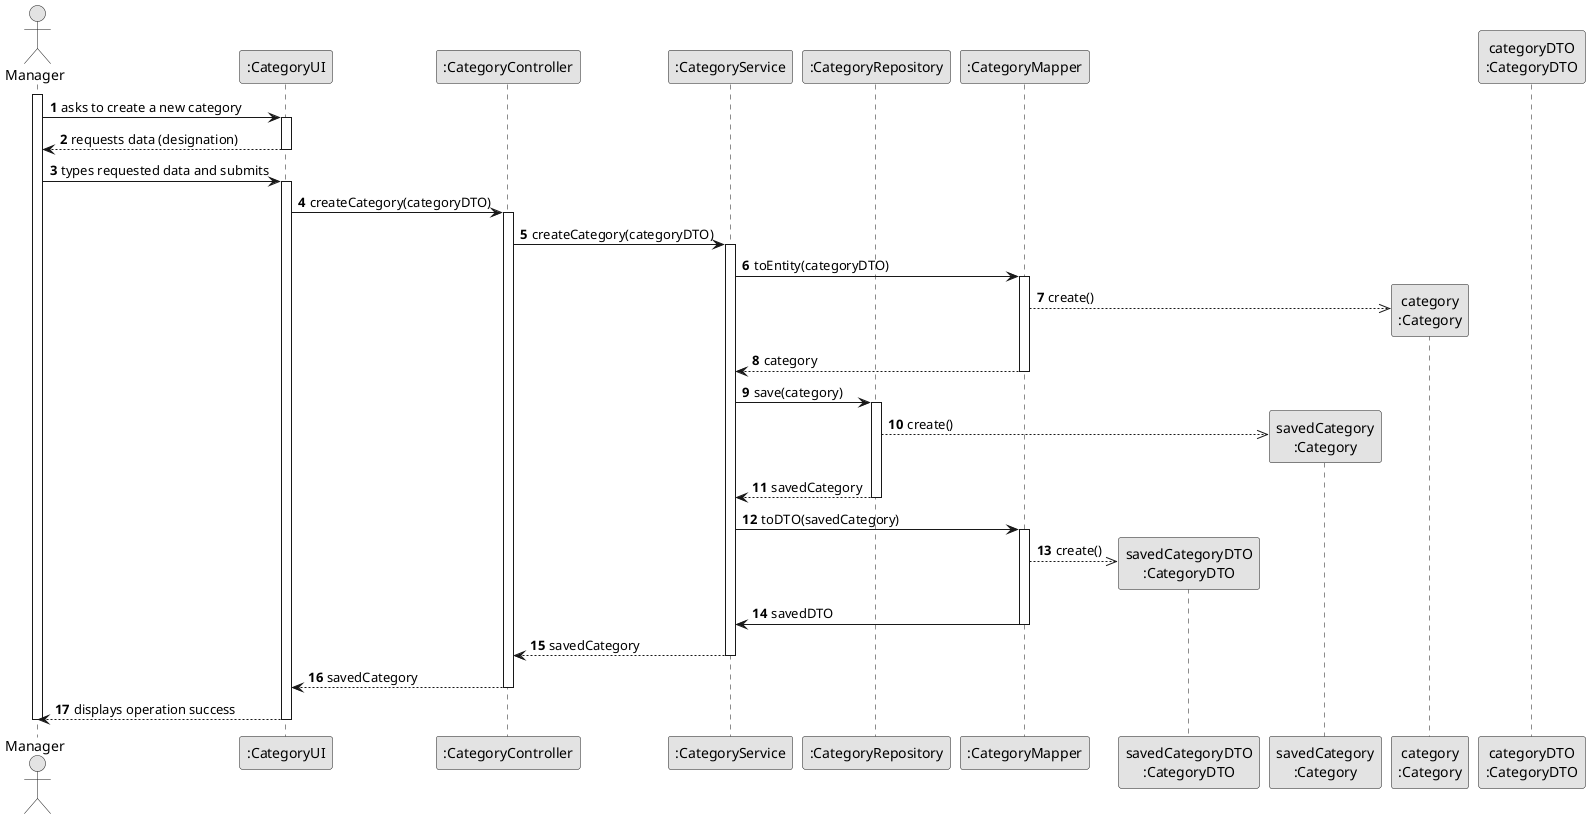 @startuml
skinparam monochrome true
skinparam packageStyle rectangle
skinparam shadowing false

autonumber

actor Manager as M
participant ":CategoryUI" as UI
participant ":CategoryController" as CTRL
participant ":CategoryService" as SERV
participant ":CategoryRepository" as REPO
participant ":CategoryMapper" as MAPPER

participant "savedCategoryDTO\n:CategoryDTO" as SAVEDDTO
participant "savedCategory\n:Category" as SAVEDCATEGORY
participant "category\n:Category" as CATEGORY
participant "categoryDTO\n:CategoryDTO" as DTO


activate M

    M -> UI : asks to create a new category
    activate UI

        UI --> M : requests data (designation)
    deactivate UI

    M -> UI : types requested data and submits
    activate UI

        UI -> CTRL : createCategory(categoryDTO)
        activate CTRL

            CTRL -> SERV : createCategory(categoryDTO)
            activate SERV

                    SERV -> MAPPER : toEntity(categoryDTO)
                activate MAPPER

                    MAPPER -->> CATEGORY**: create()

                    MAPPER --> SERV : category
                deactivate MAPPER
                SERV -> REPO : save(category)

                activate REPO

                    REPO -->> SAVEDCATEGORY**: create()

                    REPO --> SERV : savedCategory
                deactivate REPO

                SERV -> MAPPER : toDTO(savedCategory)
                activate MAPPER

                MAPPER -->> SAVEDDTO**: create()

                MAPPER -> SERV : savedDTO
                deactivate MAPPER

                SERV --> CTRL : savedCategory
            deactivate SERV

            CTRL --> UI : savedCategory
        deactivate CTRL

        UI --> M : displays operation success
    deactivate UI

deactivate M

@enduml
